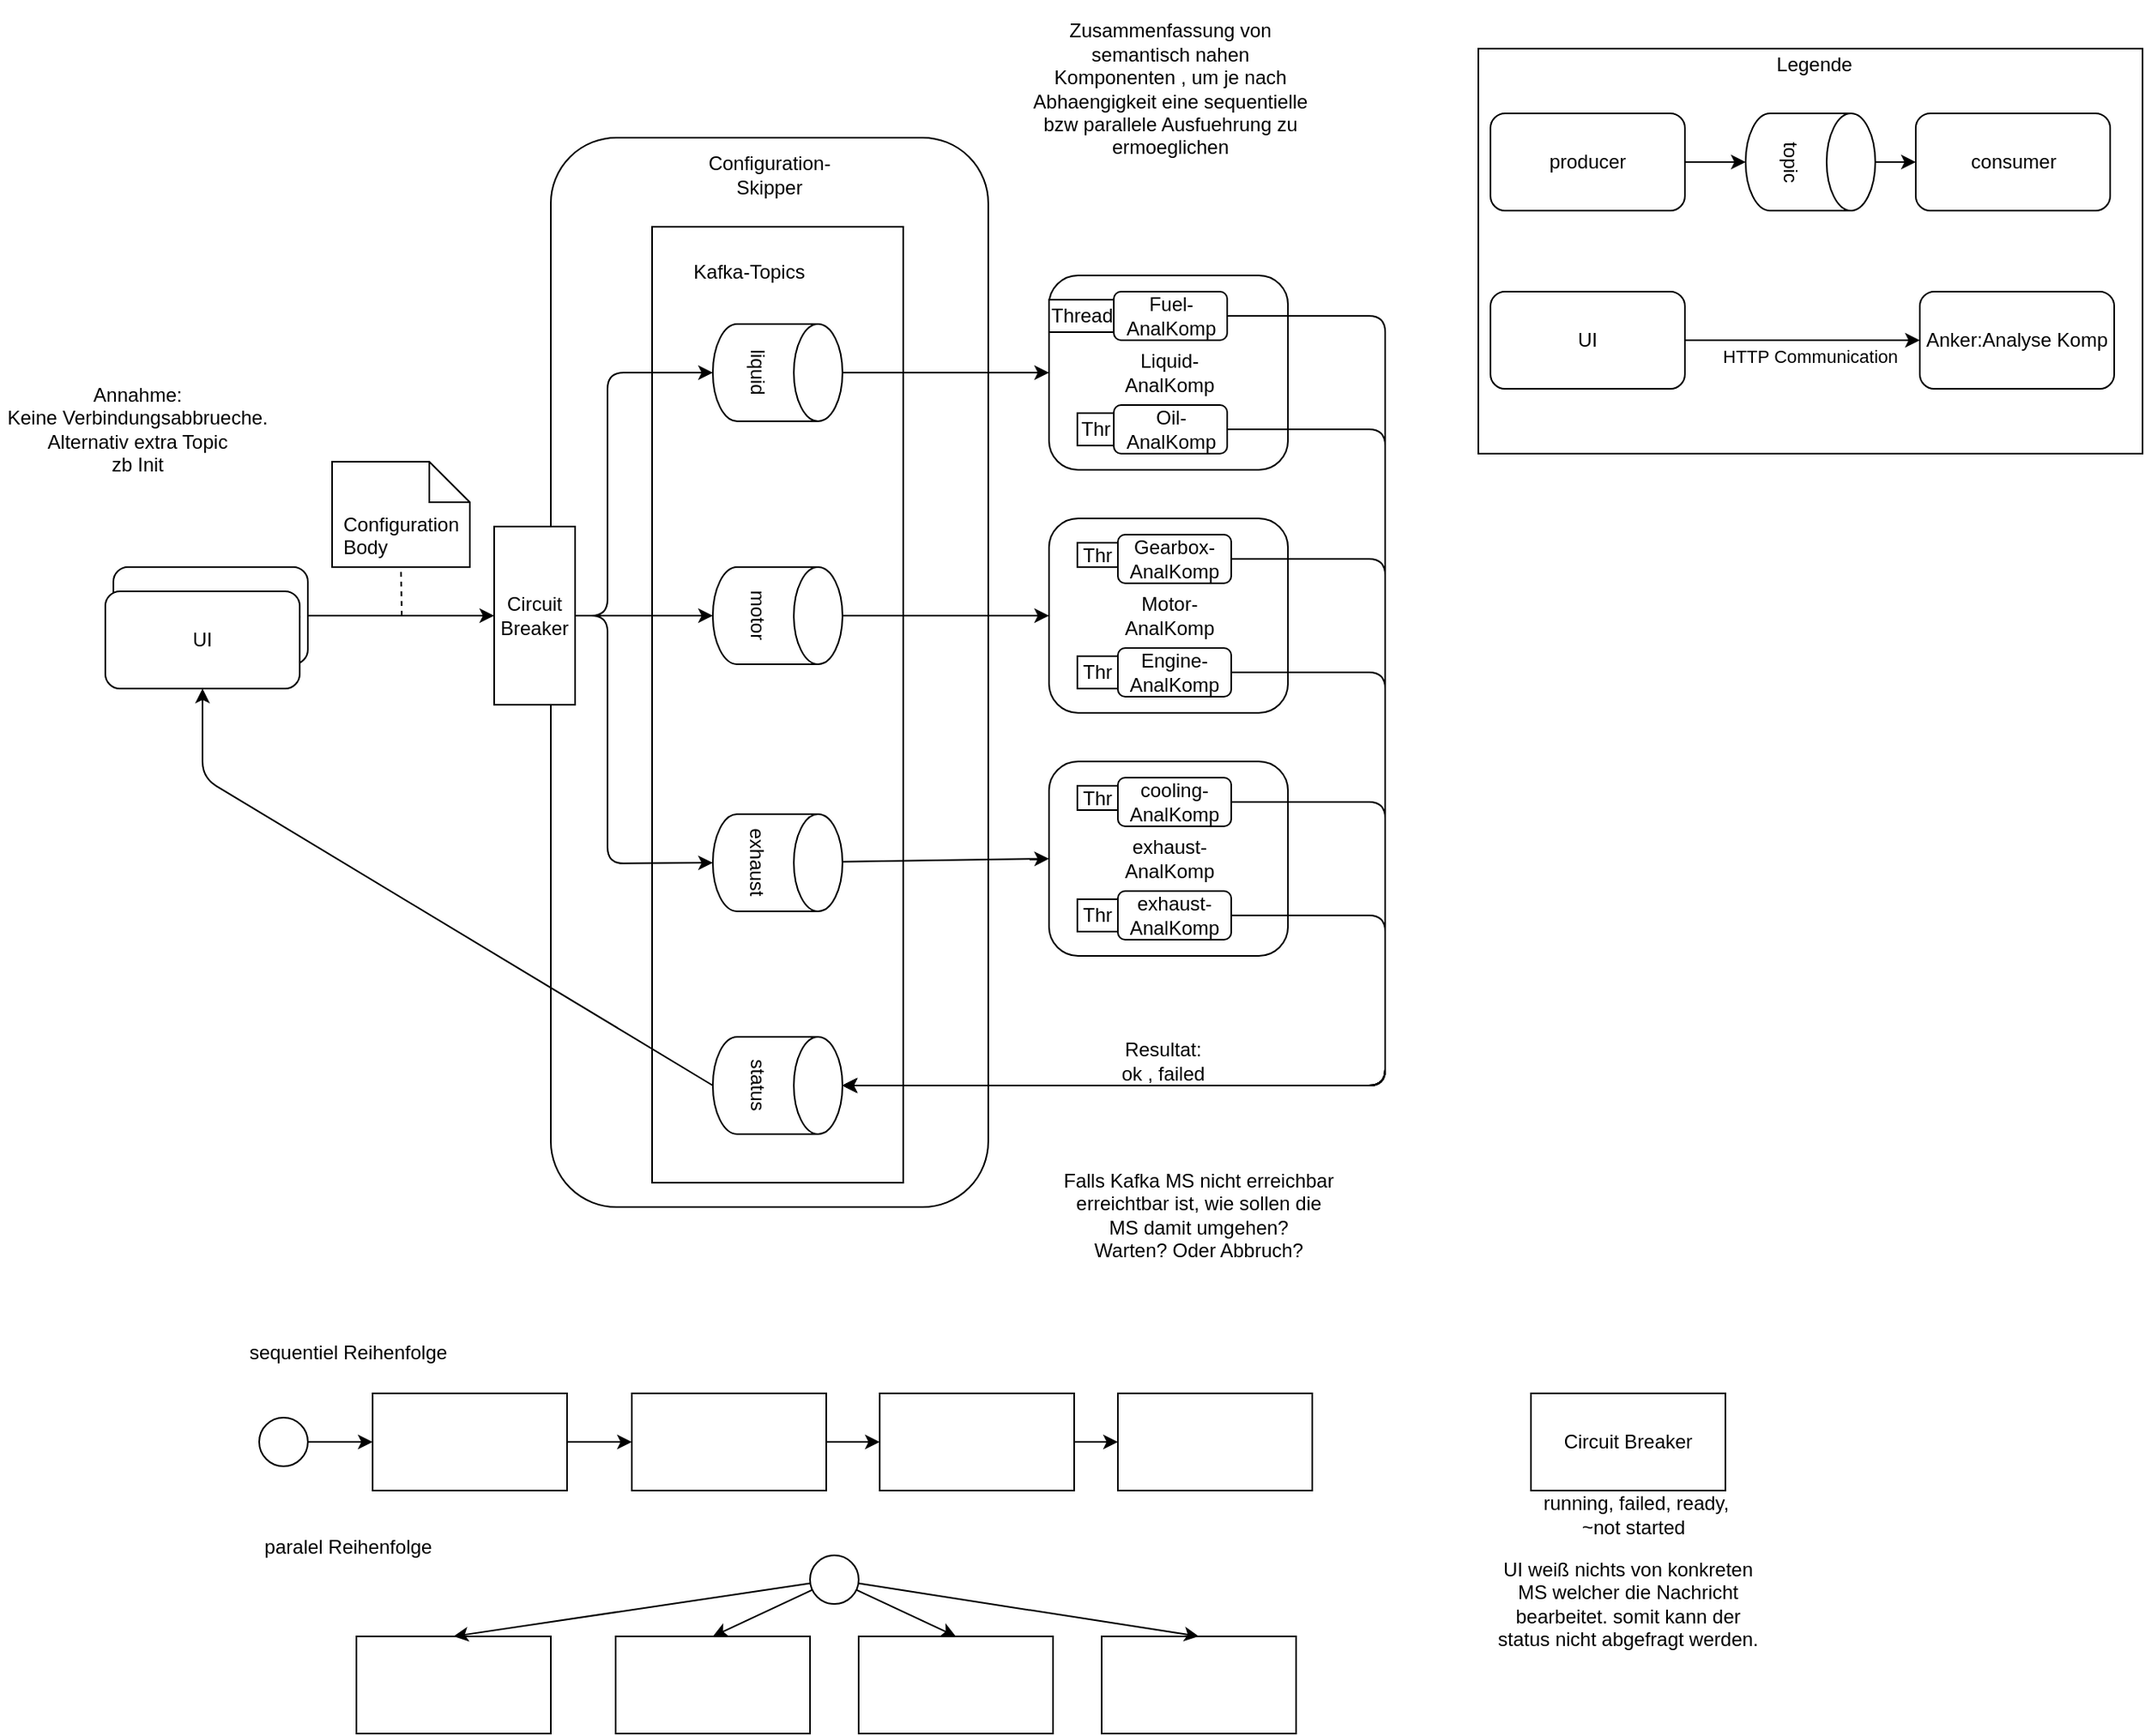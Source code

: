 <mxfile>
    <diagram id="PI8ypTHADLfvJd1oJ4ux" name="Page-1">
        <mxGraphModel dx="1563" dy="531" grid="1" gridSize="10" guides="1" tooltips="1" connect="1" arrows="1" fold="1" page="1" pageScale="1" pageWidth="850" pageHeight="1100" math="0" shadow="0">
            <root>
                <mxCell id="0"/>
                <mxCell id="1" parent="0"/>
                <mxCell id="132" value="" style="rounded=1;whiteSpace=wrap;html=1;" parent="1" vertex="1">
                    <mxGeometry x="285" y="95" width="270" height="660" as="geometry"/>
                </mxCell>
                <mxCell id="107" value="" style="rounded=0;whiteSpace=wrap;html=1;" parent="1" vertex="1">
                    <mxGeometry x="857.5" y="40" width="410" height="250" as="geometry"/>
                </mxCell>
                <mxCell id="93" value="Liquid-&lt;br&gt;AnalKomp" style="rounded=1;whiteSpace=wrap;html=1;" parent="1" vertex="1">
                    <mxGeometry x="592.5" y="180" width="147.5" height="120" as="geometry"/>
                </mxCell>
                <mxCell id="2" value="" style="rounded=0;whiteSpace=wrap;html=1;" parent="1" vertex="1">
                    <mxGeometry x="347.5" y="150" width="155" height="590" as="geometry"/>
                </mxCell>
                <mxCell id="8" style="edgeStyle=none;html=1;entryX=0;entryY=0.5;entryDx=0;entryDy=0;exitX=0.5;exitY=0;exitDx=0;exitDy=0;exitPerimeter=0;" parent="1" source="3" target="93" edge="1">
                    <mxGeometry relative="1" as="geometry"/>
                </mxCell>
                <mxCell id="3" value="liquid" style="shape=cylinder3;whiteSpace=wrap;html=1;boundedLbl=1;backgroundOutline=1;size=15;rotation=90;" parent="1" vertex="1">
                    <mxGeometry x="395" y="200" width="60" height="80" as="geometry"/>
                </mxCell>
                <mxCell id="29" style="edgeStyle=none;html=1;entryX=0;entryY=0.5;entryDx=0;entryDy=0;" parent="1" source="4" target="100" edge="1">
                    <mxGeometry relative="1" as="geometry">
                        <mxPoint x="600" y="345" as="targetPoint"/>
                    </mxGeometry>
                </mxCell>
                <mxCell id="4" value="motor" style="shape=cylinder3;whiteSpace=wrap;html=1;boundedLbl=1;backgroundOutline=1;size=15;rotation=90;" parent="1" vertex="1">
                    <mxGeometry x="395" y="350" width="60" height="80" as="geometry"/>
                </mxCell>
                <mxCell id="55" style="edgeStyle=none;html=1;entryX=0;entryY=0.5;entryDx=0;entryDy=0;" parent="1" source="5" target="101" edge="1">
                    <mxGeometry relative="1" as="geometry">
                        <mxPoint x="600" y="490" as="targetPoint"/>
                    </mxGeometry>
                </mxCell>
                <mxCell id="5" value="exhaust" style="shape=cylinder3;whiteSpace=wrap;html=1;boundedLbl=1;backgroundOutline=1;size=15;rotation=90;" parent="1" vertex="1">
                    <mxGeometry x="395" y="502.5" width="60" height="80" as="geometry"/>
                </mxCell>
                <mxCell id="116" style="edgeStyle=none;html=1;entryX=0.5;entryY=0;entryDx=0;entryDy=0;entryPerimeter=0;" parent="1" source="7" target="81" edge="1">
                    <mxGeometry relative="1" as="geometry">
                        <Array as="points">
                            <mxPoint x="800" y="275"/>
                            <mxPoint x="800" y="680"/>
                        </Array>
                    </mxGeometry>
                </mxCell>
                <mxCell id="7" value="Oil-&lt;br&gt;AnalKomp" style="rounded=1;whiteSpace=wrap;html=1;" parent="1" vertex="1">
                    <mxGeometry x="632.5" y="260" width="70" height="30" as="geometry"/>
                </mxCell>
                <mxCell id="11" value="Kafka-Topics" style="text;html=1;strokeColor=none;fillColor=none;align=center;verticalAlign=middle;whiteSpace=wrap;rounded=0;" parent="1" vertex="1">
                    <mxGeometry x="370" y="162.5" width="75" height="30" as="geometry"/>
                </mxCell>
                <mxCell id="121" style="edgeStyle=none;html=1;entryX=0;entryY=0.5;entryDx=0;entryDy=0;" parent="1" source="21" target="79" edge="1">
                    <mxGeometry relative="1" as="geometry"/>
                </mxCell>
                <mxCell id="21" value="Anker:Analyse Komp" style="rounded=1;whiteSpace=wrap;html=1;" parent="1" vertex="1">
                    <mxGeometry x="15" y="360" width="120" height="60" as="geometry"/>
                </mxCell>
                <mxCell id="23" value="sequentiel&amp;nbsp;Reihenfolge" style="text;html=1;strokeColor=none;fillColor=none;align=center;verticalAlign=middle;whiteSpace=wrap;rounded=0;" parent="1" vertex="1">
                    <mxGeometry x="95" y="830" width="130" height="30" as="geometry"/>
                </mxCell>
                <mxCell id="34" style="edgeStyle=none;html=1;entryX=0;entryY=0.5;entryDx=0;entryDy=0;" parent="1" source="24" target="25" edge="1">
                    <mxGeometry relative="1" as="geometry"/>
                </mxCell>
                <mxCell id="24" value="" style="rounded=0;whiteSpace=wrap;html=1;" parent="1" vertex="1">
                    <mxGeometry x="175" y="870" width="120" height="60" as="geometry"/>
                </mxCell>
                <mxCell id="35" style="edgeStyle=none;html=1;entryX=0;entryY=0.5;entryDx=0;entryDy=0;" parent="1" source="25" target="26" edge="1">
                    <mxGeometry relative="1" as="geometry"/>
                </mxCell>
                <mxCell id="25" value="" style="rounded=0;whiteSpace=wrap;html=1;" parent="1" vertex="1">
                    <mxGeometry x="335" y="870" width="120" height="60" as="geometry"/>
                </mxCell>
                <mxCell id="36" style="edgeStyle=none;html=1;" parent="1" source="26" target="27" edge="1">
                    <mxGeometry relative="1" as="geometry"/>
                </mxCell>
                <mxCell id="26" value="" style="rounded=0;whiteSpace=wrap;html=1;" parent="1" vertex="1">
                    <mxGeometry x="488" y="870" width="120" height="60" as="geometry"/>
                </mxCell>
                <mxCell id="27" value="" style="rounded=0;whiteSpace=wrap;html=1;" parent="1" vertex="1">
                    <mxGeometry x="635" y="870" width="120" height="60" as="geometry"/>
                </mxCell>
                <mxCell id="45" style="edgeStyle=none;html=1;entryX=0.5;entryY=1;entryDx=0;entryDy=0;" parent="1" source="41" target="21" edge="1">
                    <mxGeometry relative="1" as="geometry"/>
                </mxCell>
                <mxCell id="41" value="UI" style="rounded=1;whiteSpace=wrap;html=1;" parent="1" vertex="1">
                    <mxGeometry x="10" y="375" width="120" height="60" as="geometry"/>
                </mxCell>
                <mxCell id="46" value="Annahme:&lt;br&gt;Keine Verbindungsabbrueche.&lt;br&gt;Alternativ extra Topic&lt;br&gt;zb Init" style="text;html=1;strokeColor=none;fillColor=none;align=center;verticalAlign=middle;whiteSpace=wrap;rounded=0;" parent="1" vertex="1">
                    <mxGeometry x="-55" y="235" width="170" height="80" as="geometry"/>
                </mxCell>
                <mxCell id="47" value="Resultat:&lt;br&gt;ok , failed" style="text;html=1;strokeColor=none;fillColor=none;align=center;verticalAlign=middle;whiteSpace=wrap;rounded=0;" parent="1" vertex="1">
                    <mxGeometry x="632.5" y="650" width="60" height="30" as="geometry"/>
                </mxCell>
                <mxCell id="50" value="running, failed, ready, ~not started&amp;nbsp;" style="text;html=1;strokeColor=none;fillColor=none;align=center;verticalAlign=middle;whiteSpace=wrap;rounded=0;" parent="1" vertex="1">
                    <mxGeometry x="890" y="905" width="130" height="80" as="geometry"/>
                </mxCell>
                <mxCell id="52" value="Circuit Breaker" style="rounded=0;whiteSpace=wrap;html=1;" parent="1" vertex="1">
                    <mxGeometry x="890" y="870" width="120" height="60" as="geometry"/>
                </mxCell>
                <mxCell id="53" value="UI weiß nichts von konkreten MS welcher die Nachricht bearbeitet. somit kann der status nicht abgefragt werden." style="text;html=1;strokeColor=none;fillColor=none;align=center;verticalAlign=middle;whiteSpace=wrap;rounded=0;" parent="1" vertex="1">
                    <mxGeometry x="865" y="960" width="170" height="80" as="geometry"/>
                </mxCell>
                <mxCell id="59" value="paralel Reihenfolge" style="text;html=1;strokeColor=none;fillColor=none;align=center;verticalAlign=middle;whiteSpace=wrap;rounded=0;" parent="1" vertex="1">
                    <mxGeometry x="95" y="950" width="130" height="30" as="geometry"/>
                </mxCell>
                <mxCell id="61" value="" style="rounded=0;whiteSpace=wrap;html=1;" parent="1" vertex="1">
                    <mxGeometry x="165" y="1020" width="120" height="60" as="geometry"/>
                </mxCell>
                <mxCell id="63" value="" style="rounded=0;whiteSpace=wrap;html=1;" parent="1" vertex="1">
                    <mxGeometry x="325" y="1020" width="120" height="60" as="geometry"/>
                </mxCell>
                <mxCell id="65" value="" style="rounded=0;whiteSpace=wrap;html=1;" parent="1" vertex="1">
                    <mxGeometry x="475" y="1020" width="120" height="60" as="geometry"/>
                </mxCell>
                <mxCell id="66" value="" style="rounded=0;whiteSpace=wrap;html=1;" parent="1" vertex="1">
                    <mxGeometry x="625" y="1020" width="120" height="60" as="geometry"/>
                </mxCell>
                <mxCell id="68" style="edgeStyle=none;html=1;entryX=0.5;entryY=0;entryDx=0;entryDy=0;" parent="1" source="67" target="66" edge="1">
                    <mxGeometry relative="1" as="geometry"/>
                </mxCell>
                <mxCell id="69" style="edgeStyle=none;html=1;entryX=0.5;entryY=0;entryDx=0;entryDy=0;" parent="1" source="67" target="65" edge="1">
                    <mxGeometry relative="1" as="geometry"/>
                </mxCell>
                <mxCell id="70" style="edgeStyle=none;html=1;entryX=0.5;entryY=0;entryDx=0;entryDy=0;" parent="1" source="67" target="63" edge="1">
                    <mxGeometry relative="1" as="geometry"/>
                </mxCell>
                <mxCell id="71" style="edgeStyle=none;html=1;entryX=0.5;entryY=0;entryDx=0;entryDy=0;" parent="1" source="67" target="61" edge="1">
                    <mxGeometry relative="1" as="geometry"/>
                </mxCell>
                <mxCell id="67" value="" style="ellipse;whiteSpace=wrap;html=1;aspect=fixed;" parent="1" vertex="1">
                    <mxGeometry x="445" y="970" width="30" height="30" as="geometry"/>
                </mxCell>
                <mxCell id="73" style="edgeStyle=none;html=1;entryX=0;entryY=0.5;entryDx=0;entryDy=0;" parent="1" source="72" target="24" edge="1">
                    <mxGeometry relative="1" as="geometry"/>
                </mxCell>
                <mxCell id="72" value="" style="ellipse;whiteSpace=wrap;html=1;aspect=fixed;" parent="1" vertex="1">
                    <mxGeometry x="105" y="885" width="30" height="30" as="geometry"/>
                </mxCell>
                <mxCell id="126" style="edgeStyle=none;html=1;entryX=0.5;entryY=1;entryDx=0;entryDy=0;entryPerimeter=0;" parent="1" source="79" target="4" edge="1">
                    <mxGeometry relative="1" as="geometry"/>
                </mxCell>
                <mxCell id="127" style="edgeStyle=none;html=1;entryX=0.5;entryY=1;entryDx=0;entryDy=0;entryPerimeter=0;" parent="1" source="79" target="5" edge="1">
                    <mxGeometry relative="1" as="geometry">
                        <Array as="points">
                            <mxPoint x="320" y="390"/>
                            <mxPoint x="320" y="543"/>
                        </Array>
                    </mxGeometry>
                </mxCell>
                <mxCell id="128" style="edgeStyle=none;html=1;entryX=0.5;entryY=1;entryDx=0;entryDy=0;entryPerimeter=0;" parent="1" source="79" target="3" edge="1">
                    <mxGeometry relative="1" as="geometry">
                        <Array as="points">
                            <mxPoint x="320" y="390"/>
                            <mxPoint x="320" y="240"/>
                        </Array>
                    </mxGeometry>
                </mxCell>
                <mxCell id="79" value="Circuit Breaker" style="rounded=0;whiteSpace=wrap;html=1;" parent="1" vertex="1">
                    <mxGeometry x="250" y="335" width="50" height="110" as="geometry"/>
                </mxCell>
                <mxCell id="82" style="edgeStyle=none;html=1;entryX=0.5;entryY=1;entryDx=0;entryDy=0;exitX=0.5;exitY=1;exitDx=0;exitDy=0;exitPerimeter=0;" parent="1" source="81" target="41" edge="1">
                    <mxGeometry relative="1" as="geometry">
                        <Array as="points">
                            <mxPoint x="70" y="490"/>
                        </Array>
                    </mxGeometry>
                </mxCell>
                <mxCell id="81" value="status" style="shape=cylinder3;whiteSpace=wrap;html=1;boundedLbl=1;backgroundOutline=1;size=15;rotation=90;" parent="1" vertex="1">
                    <mxGeometry x="395" y="640" width="60" height="80" as="geometry"/>
                </mxCell>
                <mxCell id="89" style="edgeStyle=none;html=1;entryX=0;entryY=0.5;entryDx=0;entryDy=0;" parent="1" source="85" target="86" edge="1">
                    <mxGeometry relative="1" as="geometry"/>
                </mxCell>
                <mxCell id="85" value="topic" style="shape=cylinder3;whiteSpace=wrap;html=1;boundedLbl=1;backgroundOutline=1;size=15;rotation=90;" parent="1" vertex="1">
                    <mxGeometry x="1032.5" y="70" width="60" height="80" as="geometry"/>
                </mxCell>
                <mxCell id="86" value="consumer" style="rounded=1;whiteSpace=wrap;html=1;" parent="1" vertex="1">
                    <mxGeometry x="1127.5" y="80" width="120" height="60" as="geometry"/>
                </mxCell>
                <mxCell id="88" style="edgeStyle=none;html=1;entryX=0.5;entryY=1;entryDx=0;entryDy=0;entryPerimeter=0;" parent="1" source="87" target="85" edge="1">
                    <mxGeometry relative="1" as="geometry"/>
                </mxCell>
                <mxCell id="87" value="producer" style="rounded=1;whiteSpace=wrap;html=1;" parent="1" vertex="1">
                    <mxGeometry x="865" y="80" width="120" height="60" as="geometry"/>
                </mxCell>
                <mxCell id="90" value="Legende" style="text;html=1;strokeColor=none;fillColor=none;align=center;verticalAlign=middle;whiteSpace=wrap;rounded=0;" parent="1" vertex="1">
                    <mxGeometry x="1000" y="10" width="130" height="80" as="geometry"/>
                </mxCell>
                <mxCell id="94" style="edgeStyle=none;html=1;entryX=0.5;entryY=0;entryDx=0;entryDy=0;entryPerimeter=0;" parent="1" source="91" target="81" edge="1">
                    <mxGeometry relative="1" as="geometry">
                        <Array as="points">
                            <mxPoint x="800" y="205"/>
                            <mxPoint x="800" y="680"/>
                        </Array>
                    </mxGeometry>
                </mxCell>
                <mxCell id="91" value="Fuel-&lt;br&gt;AnalKomp" style="rounded=1;whiteSpace=wrap;html=1;" parent="1" vertex="1">
                    <mxGeometry x="632.5" y="190" width="70" height="30" as="geometry"/>
                </mxCell>
                <mxCell id="95" value="Zusammenfassung von semantisch nahen Komponenten , um je nach Abhaengigkeit eine sequentielle bzw parallele Ausfuehrung zu ermoeglichen" style="text;html=1;strokeColor=none;fillColor=none;align=center;verticalAlign=middle;whiteSpace=wrap;rounded=0;" parent="1" vertex="1">
                    <mxGeometry x="580" y="20" width="175" height="90" as="geometry"/>
                </mxCell>
                <mxCell id="98" value="Thread" style="rounded=0;whiteSpace=wrap;html=1;" parent="1" vertex="1">
                    <mxGeometry x="592.5" y="195" width="40" height="20" as="geometry"/>
                </mxCell>
                <mxCell id="99" value="Thr" style="rounded=0;whiteSpace=wrap;html=1;" parent="1" vertex="1">
                    <mxGeometry x="610" y="265" width="22.5" height="20" as="geometry"/>
                </mxCell>
                <mxCell id="100" value="Motor-&lt;br&gt;AnalKomp" style="rounded=1;whiteSpace=wrap;html=1;" parent="1" vertex="1">
                    <mxGeometry x="592.5" y="330" width="147.5" height="120" as="geometry"/>
                </mxCell>
                <mxCell id="101" value="exhaust-&lt;br&gt;AnalKomp" style="rounded=1;whiteSpace=wrap;html=1;" parent="1" vertex="1">
                    <mxGeometry x="592.5" y="480" width="147.5" height="120" as="geometry"/>
                </mxCell>
                <mxCell id="102" value="Anker:Analyse Komp" style="rounded=1;whiteSpace=wrap;html=1;" parent="1" vertex="1">
                    <mxGeometry x="1130" y="190" width="120" height="60" as="geometry"/>
                </mxCell>
                <mxCell id="105" value="HTTP Communication" style="edgeStyle=none;html=1;entryX=0;entryY=0.5;entryDx=0;entryDy=0;" parent="1" source="103" target="102" edge="1">
                    <mxGeometry x="0.053" y="-10" relative="1" as="geometry">
                        <mxPoint as="offset"/>
                    </mxGeometry>
                </mxCell>
                <mxCell id="103" value="UI" style="rounded=1;whiteSpace=wrap;html=1;" parent="1" vertex="1">
                    <mxGeometry x="865" y="190" width="120" height="60" as="geometry"/>
                </mxCell>
                <mxCell id="118" style="edgeStyle=none;html=1;entryX=0.5;entryY=0;entryDx=0;entryDy=0;entryPerimeter=0;" parent="1" source="108" target="81" edge="1">
                    <mxGeometry relative="1" as="geometry">
                        <Array as="points">
                            <mxPoint x="800" y="425"/>
                            <mxPoint x="800" y="680"/>
                        </Array>
                    </mxGeometry>
                </mxCell>
                <mxCell id="108" value="Engine-&lt;br&gt;AnalKomp" style="rounded=1;whiteSpace=wrap;html=1;" parent="1" vertex="1">
                    <mxGeometry x="635" y="410" width="70" height="30" as="geometry"/>
                </mxCell>
                <mxCell id="117" style="edgeStyle=none;html=1;entryX=0.5;entryY=0;entryDx=0;entryDy=0;entryPerimeter=0;" parent="1" source="109" target="81" edge="1">
                    <mxGeometry relative="1" as="geometry">
                        <Array as="points">
                            <mxPoint x="800" y="355"/>
                            <mxPoint x="800" y="680"/>
                        </Array>
                    </mxGeometry>
                </mxCell>
                <mxCell id="109" value="Gearbox-&lt;br&gt;AnalKomp" style="rounded=1;whiteSpace=wrap;html=1;" parent="1" vertex="1">
                    <mxGeometry x="635" y="340" width="70" height="30" as="geometry"/>
                </mxCell>
                <mxCell id="110" value="Thr" style="rounded=0;whiteSpace=wrap;html=1;" parent="1" vertex="1">
                    <mxGeometry x="610" y="345" width="25" height="15" as="geometry"/>
                </mxCell>
                <mxCell id="111" value="Thr" style="rounded=0;whiteSpace=wrap;html=1;" parent="1" vertex="1">
                    <mxGeometry x="610" y="415" width="25" height="20" as="geometry"/>
                </mxCell>
                <mxCell id="120" style="edgeStyle=none;html=1;entryX=0.5;entryY=0;entryDx=0;entryDy=0;entryPerimeter=0;" parent="1" source="112" target="81" edge="1">
                    <mxGeometry relative="1" as="geometry">
                        <Array as="points">
                            <mxPoint x="800" y="575"/>
                            <mxPoint x="800" y="680"/>
                        </Array>
                    </mxGeometry>
                </mxCell>
                <mxCell id="112" value="exhaust-&lt;br&gt;AnalKomp" style="rounded=1;whiteSpace=wrap;html=1;" parent="1" vertex="1">
                    <mxGeometry x="635" y="560" width="70" height="30" as="geometry"/>
                </mxCell>
                <mxCell id="119" style="edgeStyle=none;html=1;entryX=0.5;entryY=0;entryDx=0;entryDy=0;entryPerimeter=0;" parent="1" source="113" target="81" edge="1">
                    <mxGeometry relative="1" as="geometry">
                        <Array as="points">
                            <mxPoint x="800" y="505"/>
                            <mxPoint x="800" y="680"/>
                        </Array>
                    </mxGeometry>
                </mxCell>
                <mxCell id="113" value="cooling-&lt;br&gt;AnalKomp" style="rounded=1;whiteSpace=wrap;html=1;" parent="1" vertex="1">
                    <mxGeometry x="635" y="490" width="70" height="30" as="geometry"/>
                </mxCell>
                <mxCell id="114" value="Thr" style="rounded=0;whiteSpace=wrap;html=1;" parent="1" vertex="1">
                    <mxGeometry x="610" y="495" width="25" height="15" as="geometry"/>
                </mxCell>
                <mxCell id="115" value="Thr" style="rounded=0;whiteSpace=wrap;html=1;" parent="1" vertex="1">
                    <mxGeometry x="610" y="565" width="25" height="20" as="geometry"/>
                </mxCell>
                <mxCell id="122" value="" style="endArrow=none;dashed=1;html=1;entryX=0.5;entryY=1;entryDx=0;entryDy=0;entryPerimeter=0;" parent="1" target="130" edge="1">
                    <mxGeometry width="50" height="50" relative="1" as="geometry">
                        <mxPoint x="193" y="390" as="sourcePoint"/>
                        <mxPoint x="205" y="360" as="targetPoint"/>
                    </mxGeometry>
                </mxCell>
                <mxCell id="130" value="&lt;span style=&quot;text-align: center;&quot;&gt;Configuration&lt;/span&gt;&lt;br style=&quot;text-align: center;&quot;&gt;&lt;span style=&quot;text-align: center;&quot;&gt;Body&lt;/span&gt;" style="shape=note2;boundedLbl=1;whiteSpace=wrap;html=1;size=25;verticalAlign=top;align=left;spacingLeft=5;" parent="1" vertex="1">
                    <mxGeometry x="150" y="295" width="85" height="65" as="geometry"/>
                </mxCell>
                <mxCell id="133" value="Configuration-Skipper" style="text;html=1;strokeColor=none;fillColor=none;align=center;verticalAlign=middle;whiteSpace=wrap;rounded=0;" parent="1" vertex="1">
                    <mxGeometry x="380" y="95" width="80" height="45" as="geometry"/>
                </mxCell>
                <mxCell id="136" value="" style="shape=image;verticalLabelPosition=bottom;labelBackgroundColor=default;verticalAlign=top;aspect=fixed;imageAspect=0;image=https://vaadin.com/images/trademark/PNG/VaadinLogomark_RGB_1000x1000.png;" parent="1" vertex="1">
                    <mxGeometry x="95" y="380" width="30" height="30" as="geometry"/>
                </mxCell>
                <mxCell id="138" value="Falls Kafka MS nicht erreichbar erreichtbar ist, wie sollen die MS damit umgehen?&lt;br&gt;Warten? Oder Abbruch?" style="text;html=1;strokeColor=none;fillColor=none;align=center;verticalAlign=middle;whiteSpace=wrap;rounded=0;" parent="1" vertex="1">
                    <mxGeometry x="600" y="720" width="170" height="80" as="geometry"/>
                </mxCell>
                <mxCell id="135" value="" style="shape=image;verticalLabelPosition=bottom;labelBackgroundColor=default;verticalAlign=top;aspect=fixed;imageAspect=0;image=https://assets.stickpng.com/images/62a879da3048e459144d038b.png;" parent="1" vertex="1">
                    <mxGeometry x="451.98" y="150" width="50.52" height="55" as="geometry"/>
                </mxCell>
                <mxCell id="139" value="" style="shape=image;verticalLabelPosition=bottom;labelBackgroundColor=default;verticalAlign=top;aspect=fixed;imageAspect=0;image=https://upload.wikimedia.org/wikipedia/commons/thumb/0/05/Apache_kafka.svg/1200px-Apache_kafka.svg.png;" vertex="1" parent="1">
                    <mxGeometry x="510" y="110" width="31.16" height="50.63" as="geometry"/>
                </mxCell>
            </root>
        </mxGraphModel>
    </diagram>
</mxfile>